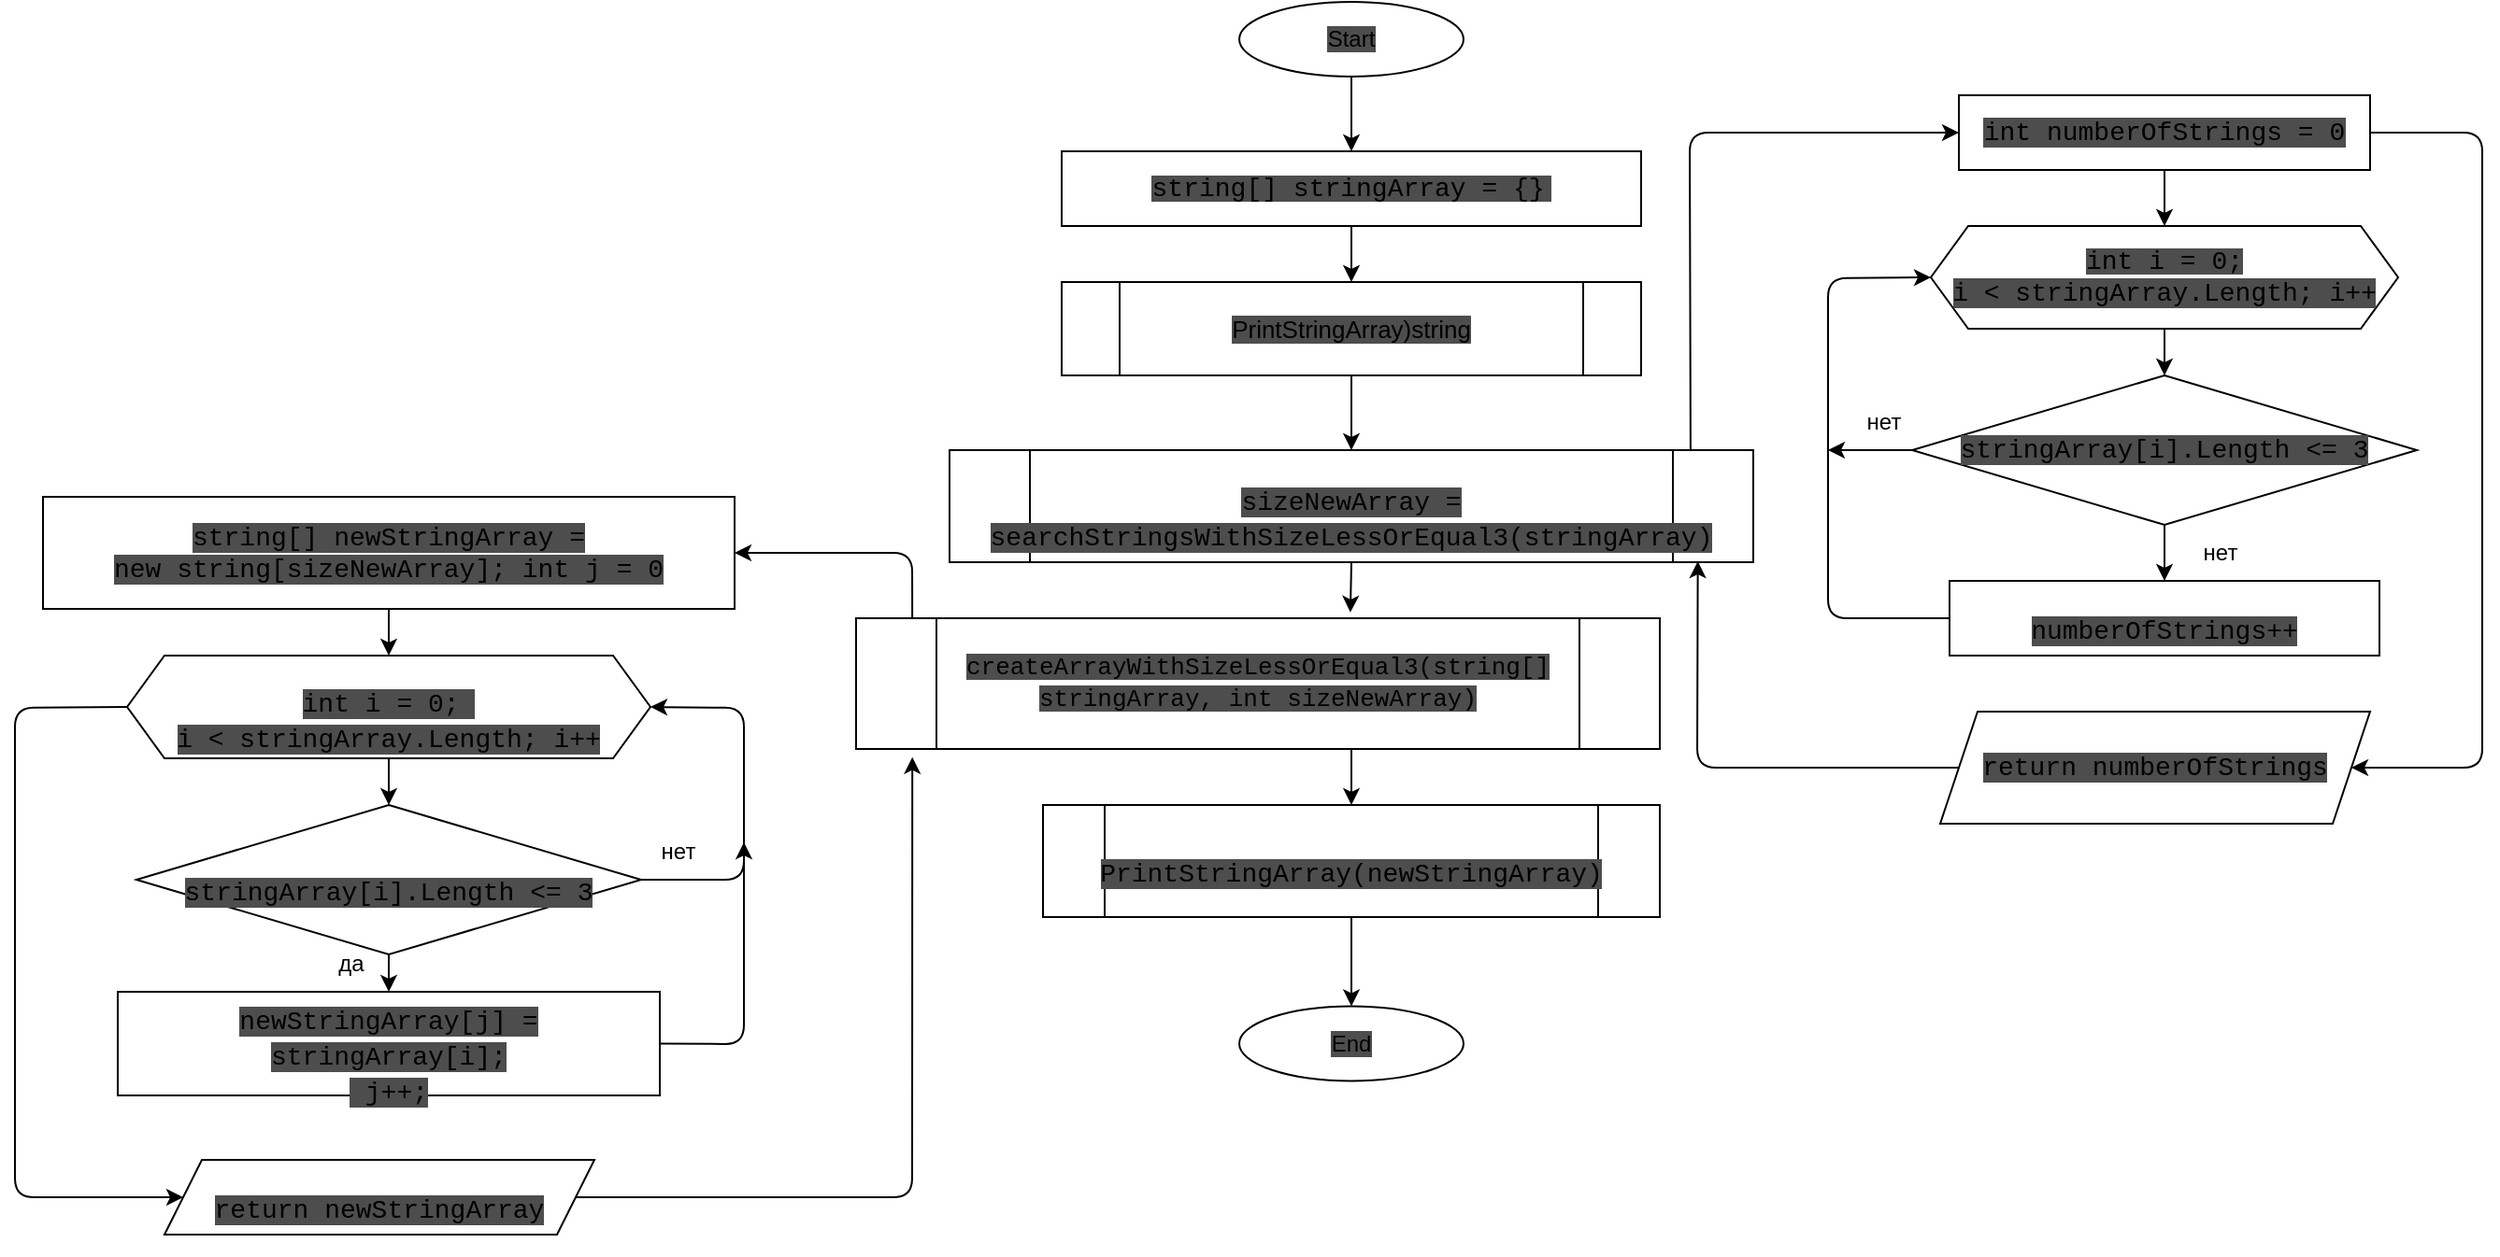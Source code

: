 <mxfile>
    <diagram id="N7UWf6NGCp0Bl4Eh6jfb" name="Страница 1">
        <mxGraphModel dx="1347" dy="195" grid="1" gridSize="10" guides="1" tooltips="1" connect="1" arrows="1" fold="1" page="1" pageScale="1" pageWidth="827" pageHeight="1169" background="none" math="0" shadow="0">
            <root>
                <mxCell id="0"/>
                <mxCell id="1" parent="0"/>
                <mxCell id="45" value="" style="edgeStyle=none;html=1;" parent="1" source="2" target="3" edge="1">
                    <mxGeometry relative="1" as="geometry"/>
                </mxCell>
                <mxCell id="2" value="&lt;span style=&quot;background-color: rgb(77 , 77 , 77)&quot;&gt;Start&lt;/span&gt;" style="ellipse;whiteSpace=wrap;html=1;" parent="1" vertex="1">
                    <mxGeometry x="95" y="10" width="120" height="40" as="geometry"/>
                </mxCell>
                <mxCell id="46" value="" style="edgeStyle=none;html=1;" parent="1" source="3" target="4" edge="1">
                    <mxGeometry relative="1" as="geometry"/>
                </mxCell>
                <mxCell id="3" value="&lt;span style=&quot;background-color: rgb(77 , 77 , 77)&quot;&gt;&lt;span style=&quot;font-family: &amp;#34;consolas&amp;#34; , &amp;#34;courier new&amp;#34; , monospace ; font-size: 14px&quot;&gt;string&lt;/span&gt;&lt;span style=&quot;font-family: &amp;#34;consolas&amp;#34; , &amp;#34;courier new&amp;#34; , monospace ; font-size: 14px&quot;&gt;[] &lt;/span&gt;&lt;span style=&quot;font-family: &amp;#34;consolas&amp;#34; , &amp;#34;courier new&amp;#34; , monospace ; font-size: 14px&quot;&gt;stringArray&lt;/span&gt;&lt;span style=&quot;font-family: &amp;#34;consolas&amp;#34; , &amp;#34;courier new&amp;#34; , monospace ; font-size: 14px&quot;&gt; = {}&lt;/span&gt;&amp;nbsp;&lt;/span&gt;" style="rounded=0;whiteSpace=wrap;html=1;" parent="1" vertex="1">
                    <mxGeometry y="90" width="310" height="40" as="geometry"/>
                </mxCell>
                <mxCell id="47" value="" style="edgeStyle=none;html=1;" parent="1" source="4" target="5" edge="1">
                    <mxGeometry relative="1" as="geometry"/>
                </mxCell>
                <mxCell id="4" value="&lt;font style=&quot;font-size: 13px ; background-color: rgb(77 , 77 , 77)&quot;&gt;PrintStringArray)string&lt;/font&gt;" style="shape=process;whiteSpace=wrap;html=1;backgroundOutline=1;" parent="1" vertex="1">
                    <mxGeometry y="160" width="310" height="50" as="geometry"/>
                </mxCell>
                <mxCell id="48" style="edgeStyle=none;html=1;entryX=0;entryY=0.5;entryDx=0;entryDy=0;exitX=0.922;exitY=0.004;exitDx=0;exitDy=0;exitPerimeter=0;" parent="1" source="5" target="8" edge="1">
                    <mxGeometry relative="1" as="geometry">
                        <Array as="points">
                            <mxPoint x="336" y="80"/>
                        </Array>
                    </mxGeometry>
                </mxCell>
                <mxCell id="59" value="" style="edgeStyle=none;html=1;entryX=0.615;entryY=-0.044;entryDx=0;entryDy=0;entryPerimeter=0;exitX=0.5;exitY=1;exitDx=0;exitDy=0;" parent="1" source="5" target="58" edge="1">
                    <mxGeometry relative="1" as="geometry"/>
                </mxCell>
                <mxCell id="5" value="&lt;span style=&quot;background-color: rgb(77 , 77 , 77)&quot;&gt;&lt;br&gt;&lt;br&gt;&lt;/span&gt;&lt;div style=&quot;font-family: &amp;#34;consolas&amp;#34; , &amp;#34;courier new&amp;#34; , monospace ; font-weight: normal ; font-size: 14px ; line-height: 19px&quot;&gt;&lt;div&gt;&lt;span style=&quot;background-color: rgb(77 , 77 , 77)&quot;&gt;sizeNewArray = searchStringsWithSizeLessOrEqual3(stringArray)&lt;/span&gt;&lt;/div&gt;&lt;/div&gt;&lt;span style=&quot;background-color: rgb(255 , 255 , 255)&quot;&gt;&lt;br&gt;&lt;/span&gt;" style="shape=process;whiteSpace=wrap;html=1;backgroundOutline=1;" parent="1" vertex="1">
                    <mxGeometry x="-60" y="250" width="430" height="60" as="geometry"/>
                </mxCell>
                <mxCell id="49" style="edgeStyle=none;html=1;entryX=1;entryY=0.5;entryDx=0;entryDy=0;" parent="1" source="8" target="12" edge="1">
                    <mxGeometry relative="1" as="geometry">
                        <Array as="points">
                            <mxPoint x="760" y="80"/>
                            <mxPoint x="760" y="420"/>
                            <mxPoint x="720" y="420"/>
                        </Array>
                    </mxGeometry>
                </mxCell>
                <mxCell id="50" value="" style="edgeStyle=none;html=1;" parent="1" source="8" target="9" edge="1">
                    <mxGeometry relative="1" as="geometry"/>
                </mxCell>
                <mxCell id="8" value="&lt;span style=&quot;background-color: rgb(77 , 77 , 77)&quot;&gt;&lt;br&gt;&lt;/span&gt;&lt;div style=&quot;font-family: &amp;#34;consolas&amp;#34; , &amp;#34;courier new&amp;#34; , monospace ; font-weight: normal ; font-size: 14px ; line-height: 19px&quot;&gt;&lt;div&gt;&lt;span style=&quot;background-color: rgb(77 , 77 , 77)&quot;&gt;int numberOfStrings = 0&lt;/span&gt;&lt;/div&gt;&lt;/div&gt;&lt;span style=&quot;background-color: rgb(255 , 255 , 255)&quot;&gt;&lt;br&gt;&lt;/span&gt;" style="rounded=0;whiteSpace=wrap;html=1;" parent="1" vertex="1">
                    <mxGeometry x="480" y="60" width="220" height="40" as="geometry"/>
                </mxCell>
                <mxCell id="51" value="" style="edgeStyle=none;html=1;" parent="1" source="9" target="10" edge="1">
                    <mxGeometry relative="1" as="geometry"/>
                </mxCell>
                <mxCell id="9" value="&lt;span style=&quot;background-color: rgb(77 , 77 , 77)&quot;&gt;&lt;span style=&quot;font-family: &amp;#34;consolas&amp;#34; , &amp;#34;courier new&amp;#34; , monospace ; font-size: 14px&quot;&gt;int i = 0;&lt;/span&gt;&lt;br&gt;&lt;/span&gt;&lt;div style=&quot;font-family: &amp;#34;consolas&amp;#34; , &amp;#34;courier new&amp;#34; , monospace ; font-weight: normal ; font-size: 14px ; line-height: 19px&quot;&gt;&lt;div&gt;&lt;span style=&quot;background-color: rgb(77 , 77 , 77)&quot;&gt;i &amp;lt; stringArray.Length; i++&lt;/span&gt;&lt;/div&gt;&lt;/div&gt;" style="shape=hexagon;perimeter=hexagonPerimeter2;whiteSpace=wrap;html=1;fixedSize=1;" parent="1" vertex="1">
                    <mxGeometry x="465" y="130" width="250" height="55" as="geometry"/>
                </mxCell>
                <mxCell id="52" value="" style="edgeStyle=none;html=1;" parent="1" source="10" target="11" edge="1">
                    <mxGeometry relative="1" as="geometry"/>
                </mxCell>
                <mxCell id="54" style="edgeStyle=none;html=1;" parent="1" source="10" edge="1">
                    <mxGeometry relative="1" as="geometry">
                        <mxPoint x="410" y="250" as="targetPoint"/>
                    </mxGeometry>
                </mxCell>
                <mxCell id="10" value="&lt;span style=&quot;background-color: rgb(77 , 77 , 77)&quot;&gt;&lt;br&gt;&lt;/span&gt;&lt;div style=&quot;font-family: &amp;#34;consolas&amp;#34; , &amp;#34;courier new&amp;#34; , monospace ; font-weight: normal ; font-size: 14px ; line-height: 19px&quot;&gt;&lt;div&gt;&lt;span style=&quot;background-color: rgb(77 , 77 , 77)&quot;&gt;stringArray[i].Length &amp;lt;= 3&lt;/span&gt;&lt;/div&gt;&lt;/div&gt;&lt;span style=&quot;background-color: rgb(255 , 255 , 255)&quot;&gt;&lt;br&gt;&lt;/span&gt;" style="rhombus;whiteSpace=wrap;html=1;" parent="1" vertex="1">
                    <mxGeometry x="455" y="210" width="270" height="80" as="geometry"/>
                </mxCell>
                <mxCell id="53" style="edgeStyle=none;html=1;entryX=0;entryY=0.5;entryDx=0;entryDy=0;exitX=0;exitY=0.5;exitDx=0;exitDy=0;" parent="1" source="11" target="9" edge="1">
                    <mxGeometry relative="1" as="geometry">
                        <Array as="points">
                            <mxPoint x="410" y="340"/>
                            <mxPoint x="410" y="260"/>
                            <mxPoint x="410" y="158"/>
                        </Array>
                    </mxGeometry>
                </mxCell>
                <mxCell id="11" value="&lt;span style=&quot;background-color: rgb(77 , 77 , 77)&quot;&gt;&lt;br&gt;&lt;/span&gt;&lt;div style=&quot;font-family: &amp;#34;consolas&amp;#34; , &amp;#34;courier new&amp;#34; , monospace ; font-weight: normal ; font-size: 14px ; line-height: 19px&quot;&gt;&lt;div&gt;&lt;span style=&quot;background-color: rgb(77 , 77 , 77)&quot;&gt;numberOfStrings++&lt;/span&gt;&lt;/div&gt;&lt;/div&gt;" style="rounded=0;whiteSpace=wrap;html=1;" parent="1" vertex="1">
                    <mxGeometry x="475" y="320" width="230" height="40" as="geometry"/>
                </mxCell>
                <mxCell id="57" style="edgeStyle=none;html=1;exitX=0;exitY=0.5;exitDx=0;exitDy=0;entryX=0.931;entryY=0.992;entryDx=0;entryDy=0;entryPerimeter=0;" parent="1" source="12" target="5" edge="1">
                    <mxGeometry relative="1" as="geometry">
                        <mxPoint x="350" y="310" as="targetPoint"/>
                        <Array as="points">
                            <mxPoint x="340" y="420"/>
                        </Array>
                    </mxGeometry>
                </mxCell>
                <mxCell id="12" value="&lt;span style=&quot;background-color: rgb(77 , 77 , 77)&quot;&gt;&lt;br&gt;&lt;/span&gt;&lt;div style=&quot;font-family: &amp;#34;consolas&amp;#34; , &amp;#34;courier new&amp;#34; , monospace ; font-weight: normal ; font-size: 14px ; line-height: 19px&quot;&gt;&lt;div&gt;&lt;span style=&quot;background-color: rgb(77 , 77 , 77)&quot;&gt;return numberOfStrings&lt;/span&gt;&lt;/div&gt;&lt;/div&gt;&lt;span style=&quot;background-color: rgb(255 , 255 , 255)&quot;&gt;&lt;br&gt;&lt;/span&gt;" style="shape=parallelogram;perimeter=parallelogramPerimeter;whiteSpace=wrap;html=1;fixedSize=1;" parent="1" vertex="1">
                    <mxGeometry x="470" y="390" width="230" height="60" as="geometry"/>
                </mxCell>
                <mxCell id="55" value="нет" style="text;html=1;strokeColor=none;fillColor=none;align=center;verticalAlign=middle;whiteSpace=wrap;rounded=0;" parent="1" vertex="1">
                    <mxGeometry x="590" y="290" width="60" height="30" as="geometry"/>
                </mxCell>
                <mxCell id="56" value="нет" style="text;html=1;strokeColor=none;fillColor=none;align=center;verticalAlign=middle;whiteSpace=wrap;rounded=0;" parent="1" vertex="1">
                    <mxGeometry x="410" y="220" width="60" height="30" as="geometry"/>
                </mxCell>
                <mxCell id="76" style="edgeStyle=none;html=1;entryX=1;entryY=0.5;entryDx=0;entryDy=0;exitX=0.07;exitY=0.2;exitDx=0;exitDy=0;exitPerimeter=0;" parent="1" source="58" target="68" edge="1">
                    <mxGeometry relative="1" as="geometry">
                        <mxPoint x="-80" y="350" as="sourcePoint"/>
                        <Array as="points">
                            <mxPoint x="-80" y="305"/>
                        </Array>
                    </mxGeometry>
                </mxCell>
                <mxCell id="86" value="" style="edgeStyle=none;html=1;entryX=0.5;entryY=0;entryDx=0;entryDy=0;" parent="1" target="85" edge="1">
                    <mxGeometry relative="1" as="geometry">
                        <mxPoint x="155" y="400" as="sourcePoint"/>
                    </mxGeometry>
                </mxCell>
                <mxCell id="58" value="&lt;span style=&quot;background-color: rgb(77 , 77 , 77)&quot;&gt;&lt;span style=&quot;font-size: 13px&quot;&gt;&lt;font style=&quot;font-size: 13px&quot;&gt;&lt;br&gt;&lt;/font&gt;&lt;/span&gt;&lt;span style=&quot;font-size: 13px ; font-family: &amp;#34;consolas&amp;#34; , &amp;#34;courier new&amp;#34; , monospace&quot;&gt;createArrayWithSizeLessOrEqual3(string[] stringArray, int sizeNewArray)&lt;/span&gt;&lt;span style=&quot;font-size: 13px&quot;&gt;&lt;font style=&quot;font-size: 13px&quot;&gt;&lt;br&gt;&lt;/font&gt;&lt;/span&gt;&lt;/span&gt;&lt;span style=&quot;background-color: rgb(255 , 255 , 255) ; font-size: 13px&quot;&gt;&lt;br&gt;&lt;/span&gt;" style="shape=process;whiteSpace=wrap;html=1;backgroundOutline=1;" parent="1" vertex="1">
                    <mxGeometry x="-110" y="340" width="430" height="70" as="geometry"/>
                </mxCell>
                <mxCell id="73" value="" style="edgeStyle=none;html=1;" parent="1" source="68" target="69" edge="1">
                    <mxGeometry relative="1" as="geometry"/>
                </mxCell>
                <mxCell id="68" value="&lt;span style=&quot;font-family: &amp;#34;consolas&amp;#34; , &amp;#34;courier new&amp;#34; , monospace ; font-size: 14px ; background-color: rgb(77 , 77 , 77)&quot;&gt;string[] newStringArray = new&amp;nbsp;string[sizeNewArray];&amp;nbsp;int j = 0&lt;/span&gt;" style="rounded=0;whiteSpace=wrap;html=1;" parent="1" vertex="1">
                    <mxGeometry x="-545" y="275" width="370" height="60" as="geometry"/>
                </mxCell>
                <mxCell id="74" value="" style="edgeStyle=none;html=1;" parent="1" source="69" target="70" edge="1">
                    <mxGeometry relative="1" as="geometry"/>
                </mxCell>
                <mxCell id="77" style="edgeStyle=none;html=1;entryX=0;entryY=0.5;entryDx=0;entryDy=0;exitX=0;exitY=0.5;exitDx=0;exitDy=0;" parent="1" source="69" target="72" edge="1">
                    <mxGeometry relative="1" as="geometry">
                        <Array as="points">
                            <mxPoint x="-560" y="388"/>
                            <mxPoint x="-560" y="650"/>
                        </Array>
                    </mxGeometry>
                </mxCell>
                <mxCell id="69" value="&lt;span style=&quot;background-color: rgb(77 , 77 , 77)&quot;&gt;&lt;br&gt;&lt;/span&gt;&lt;div style=&quot;font-family: &amp;#34;consolas&amp;#34; , &amp;#34;courier new&amp;#34; , monospace ; font-weight: normal ; font-size: 14px ; line-height: 19px&quot;&gt;&lt;div&gt;&lt;span style=&quot;background-color: rgb(77 , 77 , 77)&quot;&gt;int i = 0;&amp;nbsp;&lt;/span&gt;&lt;/div&gt;&lt;div&gt;&lt;span style=&quot;background-color: rgb(77 , 77 , 77)&quot;&gt;i &amp;lt; stringArray.Length; i++&lt;/span&gt;&lt;/div&gt;&lt;/div&gt;" style="shape=hexagon;perimeter=hexagonPerimeter2;whiteSpace=wrap;html=1;fixedSize=1;" parent="1" vertex="1">
                    <mxGeometry x="-500" y="360" width="280" height="55" as="geometry"/>
                </mxCell>
                <mxCell id="75" value="" style="edgeStyle=none;html=1;" parent="1" source="70" target="71" edge="1">
                    <mxGeometry relative="1" as="geometry"/>
                </mxCell>
                <mxCell id="79" style="edgeStyle=none;html=1;entryX=1;entryY=0.5;entryDx=0;entryDy=0;exitX=1;exitY=0.5;exitDx=0;exitDy=0;" parent="1" source="70" target="69" edge="1">
                    <mxGeometry relative="1" as="geometry">
                        <Array as="points">
                            <mxPoint x="-170" y="480"/>
                            <mxPoint x="-170" y="388"/>
                        </Array>
                    </mxGeometry>
                </mxCell>
                <mxCell id="70" value="&lt;span style=&quot;background-color: rgb(77 , 77 , 77)&quot;&gt;&lt;br&gt;&lt;/span&gt;&lt;div style=&quot;font-family: &amp;#34;consolas&amp;#34; , &amp;#34;courier new&amp;#34; , monospace ; font-weight: normal ; font-size: 14px ; line-height: 19px&quot;&gt;&lt;div&gt;&lt;span style=&quot;background-color: rgb(77 , 77 , 77)&quot;&gt;stringArray[i].Length &amp;lt;= 3&lt;/span&gt;&lt;/div&gt;&lt;/div&gt;" style="rhombus;whiteSpace=wrap;html=1;" parent="1" vertex="1">
                    <mxGeometry x="-495" y="440" width="270" height="80" as="geometry"/>
                </mxCell>
                <mxCell id="80" style="edgeStyle=none;html=1;exitX=1;exitY=0.5;exitDx=0;exitDy=0;" parent="1" source="71" edge="1">
                    <mxGeometry relative="1" as="geometry">
                        <mxPoint x="-170" y="460" as="targetPoint"/>
                        <Array as="points">
                            <mxPoint x="-170" y="568"/>
                        </Array>
                    </mxGeometry>
                </mxCell>
                <mxCell id="71" value="&lt;span style=&quot;background-color: rgb(77 , 77 , 77)&quot;&gt;&lt;br&gt;&lt;/span&gt;&lt;div style=&quot;font-family: &amp;#34;consolas&amp;#34; , &amp;#34;courier new&amp;#34; , monospace ; font-weight: normal ; font-size: 14px ; line-height: 19px&quot;&gt;&lt;div&gt;&lt;span style=&quot;background-color: rgb(77 , 77 , 77)&quot;&gt;newStringArray[j] = stringArray[i]; &lt;/span&gt;&lt;/div&gt;&lt;div&gt;&lt;span style=&quot;background-color: rgb(77 , 77 , 77)&quot;&gt;&amp;nbsp;j++;&lt;/span&gt;&lt;/div&gt;&lt;/div&gt;" style="rounded=0;whiteSpace=wrap;html=1;" parent="1" vertex="1">
                    <mxGeometry x="-505" y="540" width="290" height="55.5" as="geometry"/>
                </mxCell>
                <mxCell id="78" style="edgeStyle=none;html=1;entryX=0.07;entryY=1.062;entryDx=0;entryDy=0;entryPerimeter=0;exitX=1;exitY=0.5;exitDx=0;exitDy=0;" parent="1" source="72" target="58" edge="1">
                    <mxGeometry relative="1" as="geometry">
                        <Array as="points">
                            <mxPoint x="-80" y="650"/>
                        </Array>
                    </mxGeometry>
                </mxCell>
                <mxCell id="72" value="&lt;span style=&quot;background-color: rgb(77 , 77 , 77)&quot;&gt;&lt;br&gt;&lt;br&gt;&lt;/span&gt;&lt;div style=&quot;font-family: &amp;#34;consolas&amp;#34; , &amp;#34;courier new&amp;#34; , monospace ; font-weight: normal ; font-size: 14px ; line-height: 19px&quot;&gt;&lt;div&gt;&lt;span style=&quot;background-color: rgb(77 , 77 , 77)&quot;&gt;return newStringArray&lt;/span&gt;&lt;/div&gt;&lt;/div&gt;&lt;span style=&quot;background-color: rgb(255 , 255 , 255)&quot;&gt;&lt;br&gt;&lt;/span&gt;" style="shape=parallelogram;perimeter=parallelogramPerimeter;whiteSpace=wrap;html=1;fixedSize=1;" parent="1" vertex="1">
                    <mxGeometry x="-480" y="630" width="230" height="40" as="geometry"/>
                </mxCell>
                <mxCell id="83" value="нет" style="text;html=1;strokeColor=none;fillColor=none;align=center;verticalAlign=middle;whiteSpace=wrap;rounded=0;" parent="1" vertex="1">
                    <mxGeometry x="-235" y="450" width="60" height="30" as="geometry"/>
                </mxCell>
                <mxCell id="84" value="да" style="text;html=1;strokeColor=none;fillColor=none;align=center;verticalAlign=middle;whiteSpace=wrap;rounded=0;" parent="1" vertex="1">
                    <mxGeometry x="-410" y="510" width="60" height="30" as="geometry"/>
                </mxCell>
                <mxCell id="88" value="" style="edgeStyle=none;html=1;" parent="1" source="85" target="87" edge="1">
                    <mxGeometry relative="1" as="geometry"/>
                </mxCell>
                <mxCell id="85" value="&lt;span style=&quot;background-color: rgb(77 , 77 , 77)&quot;&gt;&lt;br&gt;&lt;br&gt;&lt;/span&gt;&lt;div style=&quot;font-family: &amp;#34;consolas&amp;#34; , &amp;#34;courier new&amp;#34; , monospace ; font-weight: normal ; font-size: 14px ; line-height: 19px&quot;&gt;&lt;div&gt;&lt;span style=&quot;background-color: rgb(77 , 77 , 77)&quot;&gt;PrintStringArray(newStringArray)&lt;/span&gt;&lt;/div&gt;&lt;/div&gt;&lt;span style=&quot;background-color: rgb(255 , 255 , 255)&quot;&gt;&lt;br&gt;&lt;/span&gt;" style="shape=process;whiteSpace=wrap;html=1;backgroundOutline=1;" parent="1" vertex="1">
                    <mxGeometry x="-10" y="440" width="330" height="60" as="geometry"/>
                </mxCell>
                <mxCell id="87" value="&lt;span style=&quot;background-color: rgb(77 , 77 , 77)&quot;&gt;End&lt;/span&gt;" style="ellipse;whiteSpace=wrap;html=1;" parent="1" vertex="1">
                    <mxGeometry x="95" y="547.75" width="120" height="40" as="geometry"/>
                </mxCell>
            </root>
        </mxGraphModel>
    </diagram>
</mxfile>